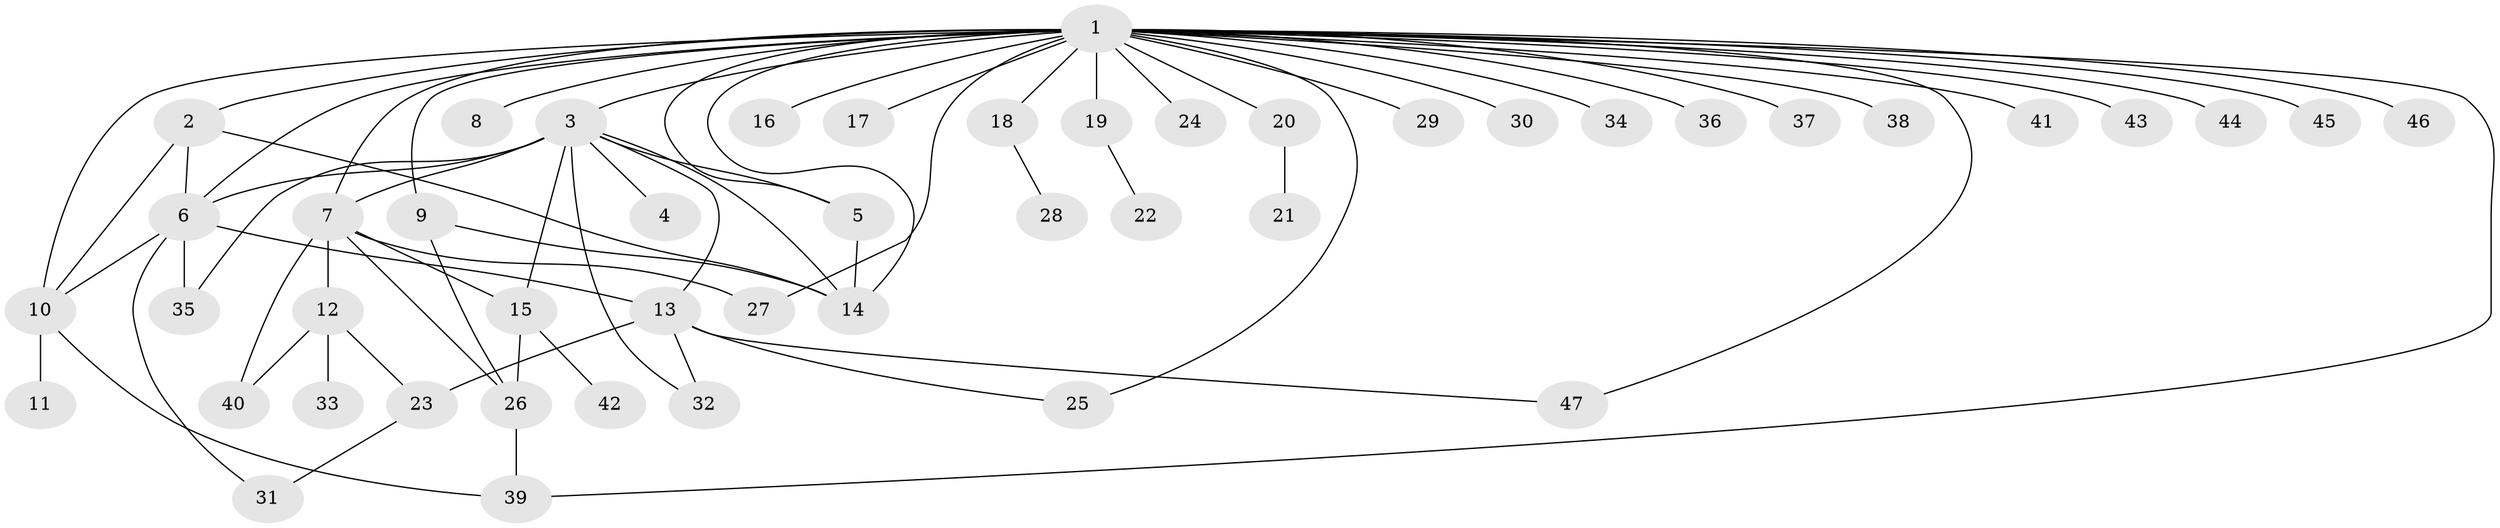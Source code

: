 // original degree distribution, {37: 0.010638297872340425, 7: 0.010638297872340425, 19: 0.010638297872340425, 1: 0.5319148936170213, 6: 0.05319148936170213, 4: 0.0425531914893617, 8: 0.02127659574468085, 2: 0.1595744680851064, 3: 0.13829787234042554, 5: 0.02127659574468085}
// Generated by graph-tools (version 1.1) at 2025/35/03/09/25 02:35:49]
// undirected, 47 vertices, 70 edges
graph export_dot {
graph [start="1"]
  node [color=gray90,style=filled];
  1;
  2;
  3;
  4;
  5;
  6;
  7;
  8;
  9;
  10;
  11;
  12;
  13;
  14;
  15;
  16;
  17;
  18;
  19;
  20;
  21;
  22;
  23;
  24;
  25;
  26;
  27;
  28;
  29;
  30;
  31;
  32;
  33;
  34;
  35;
  36;
  37;
  38;
  39;
  40;
  41;
  42;
  43;
  44;
  45;
  46;
  47;
  1 -- 2 [weight=1.0];
  1 -- 3 [weight=1.0];
  1 -- 5 [weight=1.0];
  1 -- 6 [weight=1.0];
  1 -- 7 [weight=4.0];
  1 -- 8 [weight=1.0];
  1 -- 9 [weight=1.0];
  1 -- 10 [weight=1.0];
  1 -- 14 [weight=1.0];
  1 -- 16 [weight=1.0];
  1 -- 17 [weight=1.0];
  1 -- 18 [weight=1.0];
  1 -- 19 [weight=1.0];
  1 -- 20 [weight=1.0];
  1 -- 24 [weight=1.0];
  1 -- 25 [weight=1.0];
  1 -- 27 [weight=1.0];
  1 -- 29 [weight=1.0];
  1 -- 30 [weight=1.0];
  1 -- 34 [weight=1.0];
  1 -- 36 [weight=1.0];
  1 -- 37 [weight=1.0];
  1 -- 38 [weight=1.0];
  1 -- 39 [weight=1.0];
  1 -- 41 [weight=1.0];
  1 -- 43 [weight=1.0];
  1 -- 44 [weight=1.0];
  1 -- 45 [weight=1.0];
  1 -- 46 [weight=1.0];
  1 -- 47 [weight=1.0];
  2 -- 6 [weight=1.0];
  2 -- 10 [weight=1.0];
  2 -- 14 [weight=1.0];
  3 -- 4 [weight=6.0];
  3 -- 5 [weight=1.0];
  3 -- 6 [weight=2.0];
  3 -- 7 [weight=2.0];
  3 -- 13 [weight=1.0];
  3 -- 14 [weight=1.0];
  3 -- 15 [weight=1.0];
  3 -- 32 [weight=1.0];
  3 -- 35 [weight=1.0];
  5 -- 14 [weight=1.0];
  6 -- 10 [weight=1.0];
  6 -- 13 [weight=1.0];
  6 -- 31 [weight=1.0];
  6 -- 35 [weight=1.0];
  7 -- 12 [weight=1.0];
  7 -- 15 [weight=1.0];
  7 -- 26 [weight=1.0];
  7 -- 27 [weight=1.0];
  7 -- 40 [weight=1.0];
  9 -- 14 [weight=4.0];
  9 -- 26 [weight=1.0];
  10 -- 11 [weight=1.0];
  10 -- 39 [weight=1.0];
  12 -- 23 [weight=3.0];
  12 -- 33 [weight=1.0];
  12 -- 40 [weight=1.0];
  13 -- 23 [weight=1.0];
  13 -- 25 [weight=1.0];
  13 -- 32 [weight=1.0];
  13 -- 47 [weight=1.0];
  15 -- 26 [weight=1.0];
  15 -- 42 [weight=2.0];
  18 -- 28 [weight=1.0];
  19 -- 22 [weight=1.0];
  20 -- 21 [weight=2.0];
  23 -- 31 [weight=1.0];
  26 -- 39 [weight=1.0];
}
